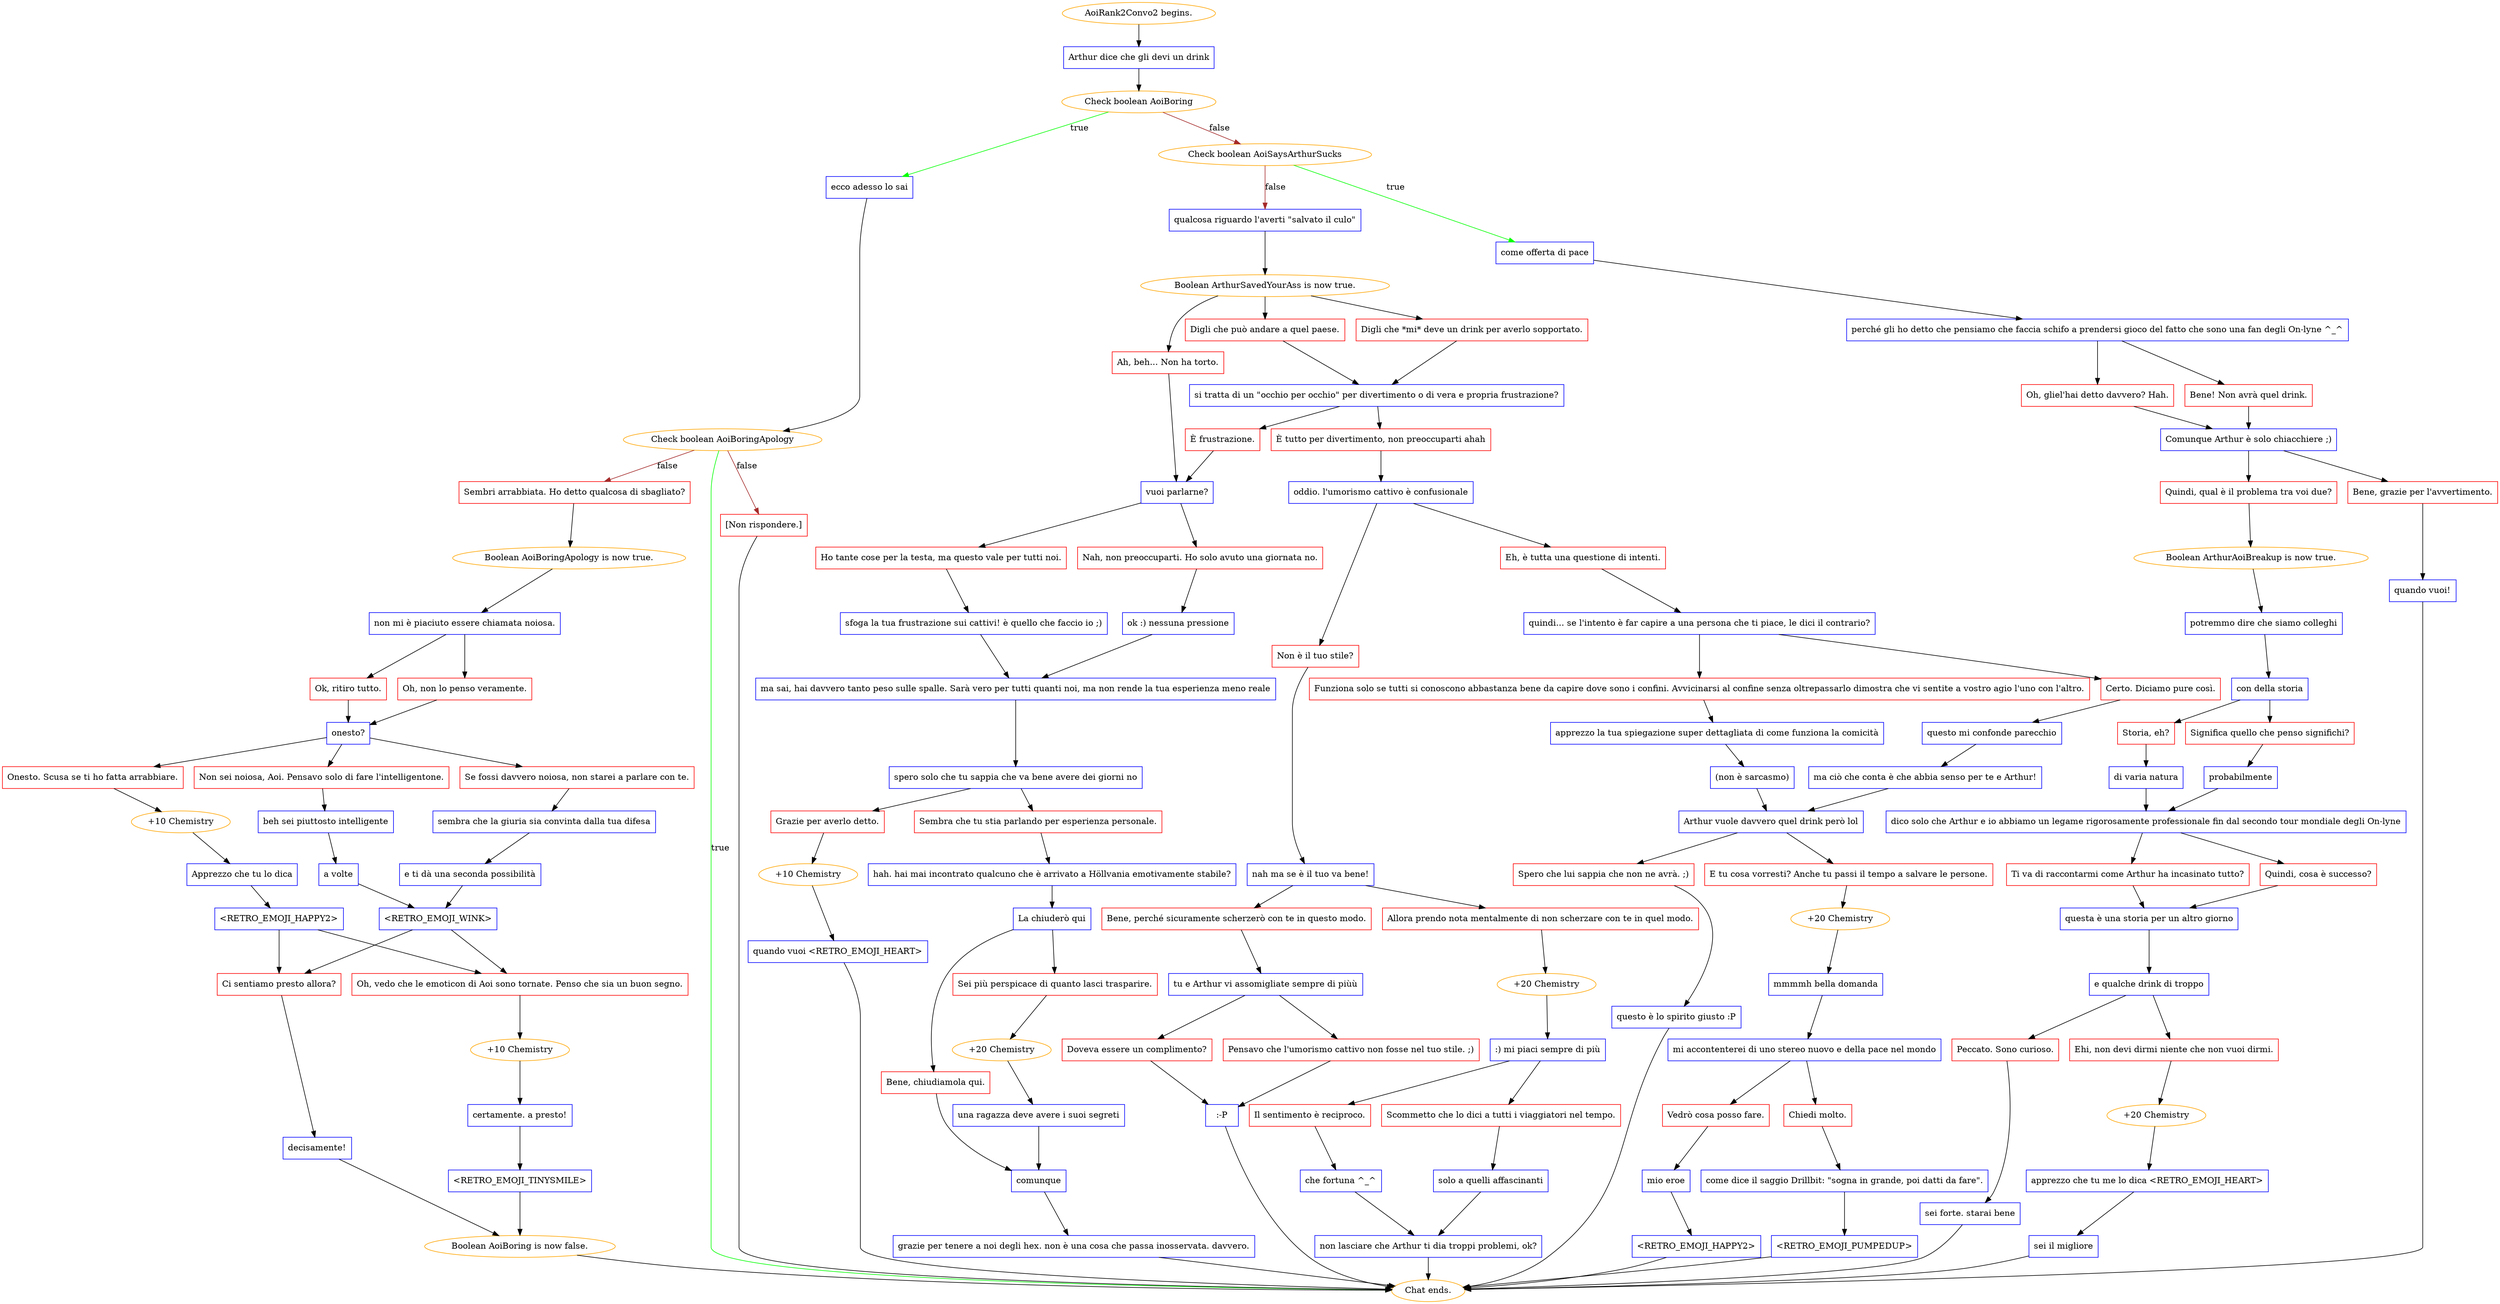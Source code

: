 digraph {
	"AoiRank2Convo2 begins." [color=orange];
		"AoiRank2Convo2 begins." -> j4128029683;
	j4128029683 [label="Arthur dice che gli devi un drink",shape=box,color=blue];
		j4128029683 -> j1813516089;
	j1813516089 [label="Check boolean AoiBoring",color=orange];
		j1813516089 -> j78717412 [label=true,color=green];
		j1813516089 -> j465871379 [label=false,color=brown];
	j78717412 [label="ecco adesso lo sai",shape=box,color=blue];
		j78717412 -> j2848214661;
	j465871379 [label="Check boolean AoiSaysArthurSucks",color=orange];
		j465871379 -> j3141349300 [label=true,color=green];
		j465871379 -> j3834232188 [label=false,color=brown];
	j2848214661 [label="Check boolean AoiBoringApology",color=orange];
		j2848214661 -> "Chat ends." [label=true,color=green];
		j2848214661 -> j2114540861 [label=false,color=brown];
		j2848214661 -> j3968938462 [label=false,color=brown];
	j3141349300 [label="come offerta di pace",shape=box,color=blue];
		j3141349300 -> j2517530274;
	j3834232188 [label="qualcosa riguardo l'averti \"salvato il culo\"",shape=box,color=blue];
		j3834232188 -> j181488844;
	"Chat ends." [color=orange];
	j2114540861 [label="Sembri arrabbiata. Ho detto qualcosa di sbagliato?",shape=box,color=red];
		j2114540861 -> j1981295387;
	j3968938462 [label="[Non rispondere.]",shape=box,color=red];
		j3968938462 -> "Chat ends.";
	j2517530274 [label="perché gli ho detto che pensiamo che faccia schifo a prendersi gioco del fatto che sono una fan degli On-lyne ^_^",shape=box,color=blue];
		j2517530274 -> j3825340551;
		j2517530274 -> j2310933858;
	j181488844 [label="Boolean ArthurSavedYourAss is now true.",color=orange];
		j181488844 -> j186884116;
		j181488844 -> j1959462654;
		j181488844 -> j2297125894;
	j1981295387 [label="Boolean AoiBoringApology is now true.",color=orange];
		j1981295387 -> j3283641019;
	j3825340551 [label="Bene! Non avrà quel drink.",shape=box,color=red];
		j3825340551 -> j874146707;
	j2310933858 [label="Oh, gliel'hai detto davvero? Hah.",shape=box,color=red];
		j2310933858 -> j874146707;
	j186884116 [label="Ah, beh... Non ha torto.",shape=box,color=red];
		j186884116 -> j2558199660;
	j1959462654 [label="Digli che può andare a quel paese.",shape=box,color=red];
		j1959462654 -> j2897457129;
	j2297125894 [label="Digli che *mi* deve un drink per averlo sopportato.",shape=box,color=red];
		j2297125894 -> j2897457129;
	j3283641019 [label="non mi è piaciuto essere chiamata noiosa.",shape=box,color=blue];
		j3283641019 -> j3118870604;
		j3283641019 -> j2216464995;
	j874146707 [label="Comunque Arthur è solo chiacchiere ;)",shape=box,color=blue];
		j874146707 -> j4292087039;
		j874146707 -> j549049278;
	j2558199660 [label="vuoi parlarne?",shape=box,color=blue];
		j2558199660 -> j2711543271;
		j2558199660 -> j1726767156;
	j2897457129 [label="si tratta di un \"occhio per occhio\" per divertimento o di vera e propria frustrazione?",shape=box,color=blue];
		j2897457129 -> j1127926147;
		j2897457129 -> j713091397;
	j3118870604 [label="Oh, non lo penso veramente.",shape=box,color=red];
		j3118870604 -> j884487791;
	j2216464995 [label="Ok, ritiro tutto.",shape=box,color=red];
		j2216464995 -> j884487791;
	j4292087039 [label="Bene, grazie per l'avvertimento.",shape=box,color=red];
		j4292087039 -> j3218538958;
	j549049278 [label="Quindi, qual è il problema tra voi due?",shape=box,color=red];
		j549049278 -> j2472619493;
	j2711543271 [label="Nah, non preoccuparti. Ho solo avuto una giornata no.",shape=box,color=red];
		j2711543271 -> j773807214;
	j1726767156 [label="Ho tante cose per la testa, ma questo vale per tutti noi.",shape=box,color=red];
		j1726767156 -> j2886148626;
	j1127926147 [label="È frustrazione.",shape=box,color=red];
		j1127926147 -> j2558199660;
	j713091397 [label="È tutto per divertimento, non preoccuparti ahah",shape=box,color=red];
		j713091397 -> j3909790969;
	j884487791 [label="onesto?",shape=box,color=blue];
		j884487791 -> j2359501331;
		j884487791 -> j3992357510;
		j884487791 -> j2476127548;
	j3218538958 [label="quando vuoi!",shape=box,color=blue];
		j3218538958 -> "Chat ends.";
	j2472619493 [label="Boolean ArthurAoiBreakup is now true.",color=orange];
		j2472619493 -> j3121683522;
	j773807214 [label="ok :) nessuna pressione",shape=box,color=blue];
		j773807214 -> j2690431278;
	j2886148626 [label="sfoga la tua frustrazione sui cattivi! è quello che faccio io ;)",shape=box,color=blue];
		j2886148626 -> j2690431278;
	j3909790969 [label="oddio. l'umorismo cattivo è confusionale",shape=box,color=blue];
		j3909790969 -> j2871246095;
		j3909790969 -> j2568164855;
	j2359501331 [label="Onesto. Scusa se ti ho fatta arrabbiare.",shape=box,color=red];
		j2359501331 -> j3805184754;
	j3992357510 [label="Non sei noiosa, Aoi. Pensavo solo di fare l'intelligentone.",shape=box,color=red];
		j3992357510 -> j2398564901;
	j2476127548 [label="Se fossi davvero noiosa, non starei a parlare con te.",shape=box,color=red];
		j2476127548 -> j4067892814;
	j3121683522 [label="potremmo dire che siamo colleghi",shape=box,color=blue];
		j3121683522 -> j997562881;
	j2690431278 [label="ma sai, hai davvero tanto peso sulle spalle. Sarà vero per tutti quanti noi, ma non rende la tua esperienza meno reale",shape=box,color=blue];
		j2690431278 -> j534418680;
	j2871246095 [label="Non è il tuo stile?",shape=box,color=red];
		j2871246095 -> j3940292715;
	j2568164855 [label="Eh, è tutta una questione di intenti.",shape=box,color=red];
		j2568164855 -> j1556729590;
	j3805184754 [label="+10 Chemistry",color=orange];
		j3805184754 -> j578604455;
	j2398564901 [label="beh sei piuttosto intelligente",shape=box,color=blue];
		j2398564901 -> j3809472389;
	j4067892814 [label="sembra che la giuria sia convinta dalla tua difesa",shape=box,color=blue];
		j4067892814 -> j3456776278;
	j997562881 [label="con della storia",shape=box,color=blue];
		j997562881 -> j2222365433;
		j997562881 -> j960731635;
	j534418680 [label="spero solo che tu sappia che va bene avere dei giorni no",shape=box,color=blue];
		j534418680 -> j3623642797;
		j534418680 -> j695188687;
	j3940292715 [label="nah ma se è il tuo va bene!",shape=box,color=blue];
		j3940292715 -> j1818965549;
		j3940292715 -> j38604436;
	j1556729590 [label="quindi... se l'intento è far capire a una persona che ti piace, le dici il contrario?",shape=box,color=blue];
		j1556729590 -> j578543349;
		j1556729590 -> j572618659;
	j578604455 [label="Apprezzo che tu lo dica",shape=box,color=blue];
		j578604455 -> j915643679;
	j3809472389 [label="a volte",shape=box,color=blue];
		j3809472389 -> j242158032;
	j3456776278 [label="e ti dà una seconda possibilità",shape=box,color=blue];
		j3456776278 -> j242158032;
	j2222365433 [label="Significa quello che penso significhi?",shape=box,color=red];
		j2222365433 -> j64074963;
	j960731635 [label="Storia, eh?",shape=box,color=red];
		j960731635 -> j3038060448;
	j3623642797 [label="Grazie per averlo detto.",shape=box,color=red];
		j3623642797 -> j1171896521;
	j695188687 [label="Sembra che tu stia parlando per esperienza personale.",shape=box,color=red];
		j695188687 -> j1000267036;
	j1818965549 [label="Allora prendo nota mentalmente di non scherzare con te in quel modo.",shape=box,color=red];
		j1818965549 -> j489959258;
	j38604436 [label="Bene, perché sicuramente scherzerò con te in questo modo.",shape=box,color=red];
		j38604436 -> j3428958133;
	j578543349 [label="Funziona solo se tutti si conoscono abbastanza bene da capire dove sono i confini. Avvicinarsi al confine senza oltrepassarlo dimostra che vi sentite a vostro agio l'uno con l'altro.",shape=box,color=red];
		j578543349 -> j1347131203;
	j572618659 [label="Certo. Diciamo pure così.",shape=box,color=red];
		j572618659 -> j934405233;
	j915643679 [label="<RETRO_EMOJI_HAPPY2>",shape=box,color=blue];
		j915643679 -> j2599776825;
		j915643679 -> j1348609732;
	j242158032 [label="<RETRO_EMOJI_WINK>",shape=box,color=blue];
		j242158032 -> j2599776825;
		j242158032 -> j1348609732;
	j64074963 [label="probabilmente",shape=box,color=blue];
		j64074963 -> j2677434889;
	j3038060448 [label="di varia natura",shape=box,color=blue];
		j3038060448 -> j2677434889;
	j1171896521 [label="+10 Chemistry",color=orange];
		j1171896521 -> j3122819814;
	j1000267036 [label="hah. hai mai incontrato qualcuno che è arrivato a Höllvania emotivamente stabile?",shape=box,color=blue];
		j1000267036 -> j1269501615;
	j489959258 [label="+20 Chemistry",color=orange];
		j489959258 -> j4138737661;
	j3428958133 [label="tu e Arthur vi assomigliate sempre di piùù",shape=box,color=blue];
		j3428958133 -> j540848491;
		j3428958133 -> j1779214102;
	j1347131203 [label="apprezzo la tua spiegazione super dettagliata di come funziona la comicità",shape=box,color=blue];
		j1347131203 -> j1639144972;
	j934405233 [label="questo mi confonde parecchio",shape=box,color=blue];
		j934405233 -> j149314364;
	j2599776825 [label="Ci sentiamo presto allora?",shape=box,color=red];
		j2599776825 -> j2843120935;
	j1348609732 [label="Oh, vedo che le emoticon di Aoi sono tornate. Penso che sia un buon segno.",shape=box,color=red];
		j1348609732 -> j671032343;
	j2677434889 [label="dico solo che Arthur e io abbiamo un legame rigorosamente professionale fin dal secondo tour mondiale degli On-lyne",shape=box,color=blue];
		j2677434889 -> j2441136729;
		j2677434889 -> j867763963;
	j3122819814 [label="quando vuoi <RETRO_EMOJI_HEART>",shape=box,color=blue];
		j3122819814 -> "Chat ends.";
	j1269501615 [label="La chiuderò qui",shape=box,color=blue];
		j1269501615 -> j3521796040;
		j1269501615 -> j2032709490;
	j4138737661 [label=":) mi piaci sempre di più",shape=box,color=blue];
		j4138737661 -> j4284482381;
		j4138737661 -> j3044992055;
	j540848491 [label="Doveva essere un complimento?",shape=box,color=red];
		j540848491 -> j3282717222;
	j1779214102 [label="Pensavo che l'umorismo cattivo non fosse nel tuo stile. ;)",shape=box,color=red];
		j1779214102 -> j3282717222;
	j1639144972 [label="(non è sarcasmo)",shape=box,color=blue];
		j1639144972 -> j1160271402;
	j149314364 [label="ma ciò che conta è che abbia senso per te e Arthur!",shape=box,color=blue];
		j149314364 -> j1160271402;
	j2843120935 [label="decisamente!",shape=box,color=blue];
		j2843120935 -> j1984221796;
	j671032343 [label="+10 Chemistry",color=orange];
		j671032343 -> j2347686761;
	j2441136729 [label="Quindi, cosa è successo?",shape=box,color=red];
		j2441136729 -> j2490327546;
	j867763963 [label="Ti va di raccontarmi come Arthur ha incasinato tutto?",shape=box,color=red];
		j867763963 -> j2490327546;
	j3521796040 [label="Sei più perspicace di quanto lasci trasparire.",shape=box,color=red];
		j3521796040 -> j1484472331;
	j2032709490 [label="Bene, chiudiamola qui.",shape=box,color=red];
		j2032709490 -> j3527629860;
	j4284482381 [label="Il sentimento è reciproco.",shape=box,color=red];
		j4284482381 -> j3322780616;
	j3044992055 [label="Scommetto che lo dici a tutti i viaggiatori nel tempo.",shape=box,color=red];
		j3044992055 -> j1116631828;
	j3282717222 [label=":-P",shape=box,color=blue];
		j3282717222 -> "Chat ends.";
	j1160271402 [label="Arthur vuole davvero quel drink però lol",shape=box,color=blue];
		j1160271402 -> j3856896339;
		j1160271402 -> j1028572722;
	j1984221796 [label="Boolean AoiBoring is now false.",color=orange];
		j1984221796 -> "Chat ends.";
	j2347686761 [label="certamente. a presto!",shape=box,color=blue];
		j2347686761 -> j3248434141;
	j2490327546 [label="questa è una storia per un altro giorno",shape=box,color=blue];
		j2490327546 -> j2080656553;
	j1484472331 [label="+20 Chemistry",color=orange];
		j1484472331 -> j3407585657;
	j3527629860 [label="comunque",shape=box,color=blue];
		j3527629860 -> j2148942224;
	j3322780616 [label="che fortuna ^_^",shape=box,color=blue];
		j3322780616 -> j3980456281;
	j1116631828 [label="solo a quelli affascinanti",shape=box,color=blue];
		j1116631828 -> j3980456281;
	j3856896339 [label="Spero che lui sappia che non ne avrà. ;)",shape=box,color=red];
		j3856896339 -> j2492063710;
	j1028572722 [label="E tu cosa vorresti? Anche tu passi il tempo a salvare le persone.",shape=box,color=red];
		j1028572722 -> j20599876;
	j3248434141 [label="<RETRO_EMOJI_TINYSMILE>",shape=box,color=blue];
		j3248434141 -> j1984221796;
	j2080656553 [label="e qualche drink di troppo",shape=box,color=blue];
		j2080656553 -> j3762857997;
		j2080656553 -> j2867920395;
	j3407585657 [label="una ragazza deve avere i suoi segreti",shape=box,color=blue];
		j3407585657 -> j3527629860;
	j2148942224 [label="grazie per tenere a noi degli hex. non è una cosa che passa inosservata. davvero.",shape=box,color=blue];
		j2148942224 -> "Chat ends.";
	j3980456281 [label="non lasciare che Arthur ti dia troppi problemi, ok?",shape=box,color=blue];
		j3980456281 -> "Chat ends.";
	j2492063710 [label="questo è lo spirito giusto :P",shape=box,color=blue];
		j2492063710 -> "Chat ends.";
	j20599876 [label="+20 Chemistry",color=orange];
		j20599876 -> j659760587;
	j3762857997 [label="Ehi, non devi dirmi niente che non vuoi dirmi.",shape=box,color=red];
		j3762857997 -> j2940032337;
	j2867920395 [label="Peccato. Sono curioso.",shape=box,color=red];
		j2867920395 -> j10294219;
	j659760587 [label="mmmmh bella domanda",shape=box,color=blue];
		j659760587 -> j1514003889;
	j2940032337 [label="+20 Chemistry",color=orange];
		j2940032337 -> j3303802738;
	j10294219 [label="sei forte. starai bene",shape=box,color=blue];
		j10294219 -> "Chat ends.";
	j1514003889 [label="mi accontenterei di uno stereo nuovo e della pace nel mondo",shape=box,color=blue];
		j1514003889 -> j484110411;
		j1514003889 -> j3235726140;
	j3303802738 [label="apprezzo che tu me lo dica <RETRO_EMOJI_HEART>",shape=box,color=blue];
		j3303802738 -> j1300283900;
	j484110411 [label="Vedrò cosa posso fare.",shape=box,color=red];
		j484110411 -> j3497452494;
	j3235726140 [label="Chiedi molto.",shape=box,color=red];
		j3235726140 -> j3307243807;
	j1300283900 [label="sei il migliore",shape=box,color=blue];
		j1300283900 -> "Chat ends.";
	j3497452494 [label="mio eroe",shape=box,color=blue];
		j3497452494 -> j2682020255;
	j3307243807 [label="come dice il saggio Drillbit: \"sogna in grande, poi datti da fare\".",shape=box,color=blue];
		j3307243807 -> j2705132100;
	j2682020255 [label="<RETRO_EMOJI_HAPPY2>",shape=box,color=blue];
		j2682020255 -> "Chat ends.";
	j2705132100 [label="<RETRO_EMOJI_PUMPEDUP>",shape=box,color=blue];
		j2705132100 -> "Chat ends.";
}